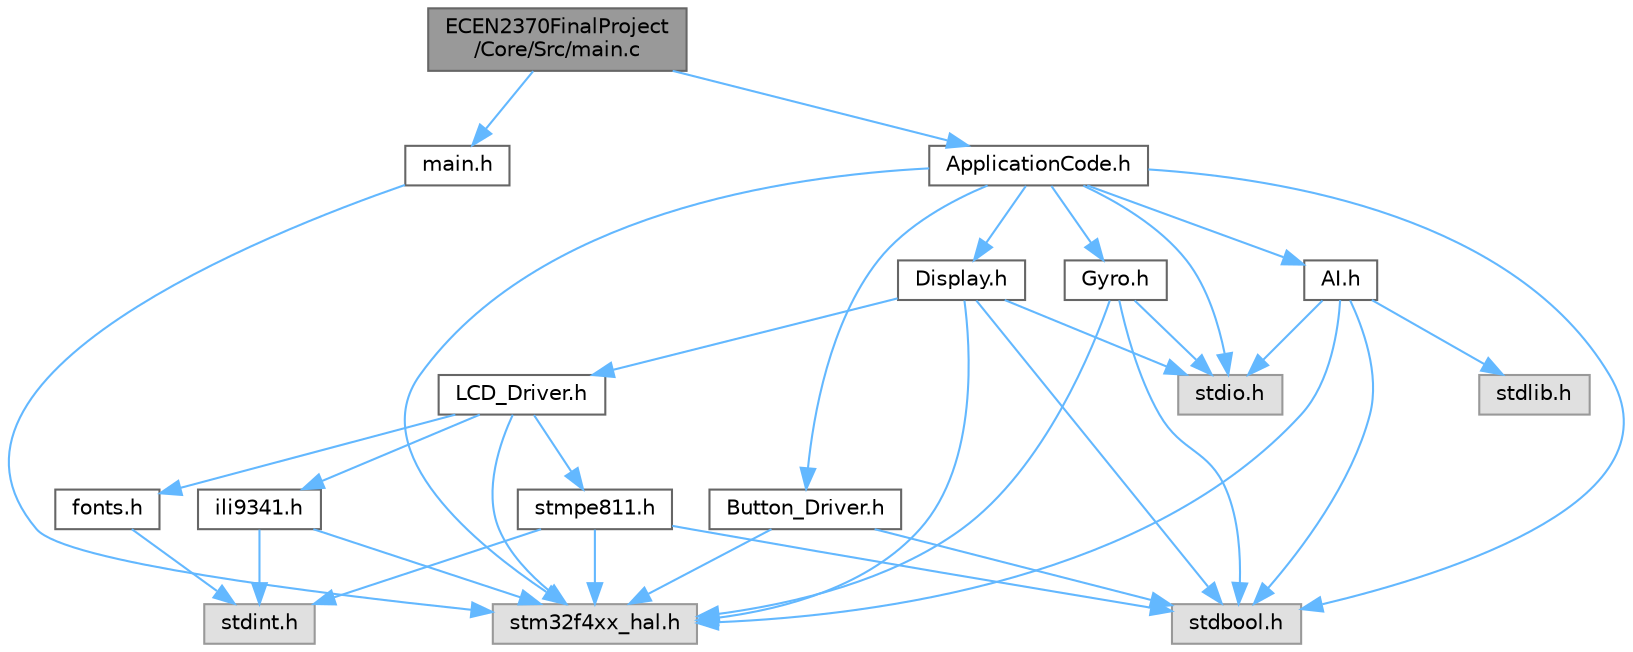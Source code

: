digraph "ECEN2370FinalProject/Core/Src/main.c"
{
 // LATEX_PDF_SIZE
  bgcolor="transparent";
  edge [fontname=Helvetica,fontsize=10,labelfontname=Helvetica,labelfontsize=10];
  node [fontname=Helvetica,fontsize=10,shape=box,height=0.2,width=0.4];
  Node1 [id="Node000001",label="ECEN2370FinalProject\l/Core/Src/main.c",height=0.2,width=0.4,color="gray40", fillcolor="grey60", style="filled", fontcolor="black",tooltip=": Main program body"];
  Node1 -> Node2 [id="edge34_Node000001_Node000002",color="steelblue1",style="solid",tooltip=" "];
  Node2 [id="Node000002",label="main.h",height=0.2,width=0.4,color="grey40", fillcolor="white", style="filled",URL="$main_8h.html",tooltip=": Header for main.c file. This file contains the common defines of the application."];
  Node2 -> Node3 [id="edge35_Node000002_Node000003",color="steelblue1",style="solid",tooltip=" "];
  Node3 [id="Node000003",label="stm32f4xx_hal.h",height=0.2,width=0.4,color="grey60", fillcolor="#E0E0E0", style="filled",tooltip=" "];
  Node1 -> Node4 [id="edge36_Node000001_Node000004",color="steelblue1",style="solid",tooltip=" "];
  Node4 [id="Node000004",label="ApplicationCode.h",height=0.2,width=0.4,color="grey40", fillcolor="white", style="filled",URL="$_application_code_8h.html",tooltip="runs the game and stores static game variables"];
  Node4 -> Node3 [id="edge37_Node000004_Node000003",color="steelblue1",style="solid",tooltip=" "];
  Node4 -> Node5 [id="edge38_Node000004_Node000005",color="steelblue1",style="solid",tooltip=" "];
  Node5 [id="Node000005",label="stdio.h",height=0.2,width=0.4,color="grey60", fillcolor="#E0E0E0", style="filled",tooltip=" "];
  Node4 -> Node6 [id="edge39_Node000004_Node000006",color="steelblue1",style="solid",tooltip=" "];
  Node6 [id="Node000006",label="stdbool.h",height=0.2,width=0.4,color="grey60", fillcolor="#E0E0E0", style="filled",tooltip=" "];
  Node4 -> Node7 [id="edge40_Node000004_Node000007",color="steelblue1",style="solid",tooltip=" "];
  Node7 [id="Node000007",label="Gyro.h",height=0.2,width=0.4,color="grey40", fillcolor="white", style="filled",URL="$_gyro_8h.html",tooltip="Driver for Gyroscope."];
  Node7 -> Node6 [id="edge41_Node000007_Node000006",color="steelblue1",style="solid",tooltip=" "];
  Node7 -> Node5 [id="edge42_Node000007_Node000005",color="steelblue1",style="solid",tooltip=" "];
  Node7 -> Node3 [id="edge43_Node000007_Node000003",color="steelblue1",style="solid",tooltip=" "];
  Node4 -> Node8 [id="edge44_Node000004_Node000008",color="steelblue1",style="solid",tooltip=" "];
  Node8 [id="Node000008",label="AI.h",height=0.2,width=0.4,color="grey40", fillcolor="white", style="filled",URL="$_a_i_8h.html",tooltip="functionality for the AI and checking the board for winners included in application code"];
  Node8 -> Node3 [id="edge45_Node000008_Node000003",color="steelblue1",style="solid",tooltip=" "];
  Node8 -> Node5 [id="edge46_Node000008_Node000005",color="steelblue1",style="solid",tooltip=" "];
  Node8 -> Node6 [id="edge47_Node000008_Node000006",color="steelblue1",style="solid",tooltip=" "];
  Node8 -> Node9 [id="edge48_Node000008_Node000009",color="steelblue1",style="solid",tooltip=" "];
  Node9 [id="Node000009",label="stdlib.h",height=0.2,width=0.4,color="grey60", fillcolor="#E0E0E0", style="filled",tooltip=" "];
  Node4 -> Node10 [id="edge49_Node000004_Node000010",color="steelblue1",style="solid",tooltip=" "];
  Node10 [id="Node000010",label="Display.h",height=0.2,width=0.4,color="grey40", fillcolor="white", style="filled",URL="$_display_8h.html",tooltip="Programs the display to output various screens."];
  Node10 -> Node3 [id="edge50_Node000010_Node000003",color="steelblue1",style="solid",tooltip=" "];
  Node10 -> Node5 [id="edge51_Node000010_Node000005",color="steelblue1",style="solid",tooltip=" "];
  Node10 -> Node6 [id="edge52_Node000010_Node000006",color="steelblue1",style="solid",tooltip=" "];
  Node10 -> Node11 [id="edge53_Node000010_Node000011",color="steelblue1",style="solid",tooltip=" "];
  Node11 [id="Node000011",label="LCD_Driver.h",height=0.2,width=0.4,color="grey40", fillcolor="white", style="filled",URL="$_l_c_d___driver_8h.html",tooltip=" "];
  Node11 -> Node3 [id="edge54_Node000011_Node000003",color="steelblue1",style="solid",tooltip=" "];
  Node11 -> Node12 [id="edge55_Node000011_Node000012",color="steelblue1",style="solid",tooltip=" "];
  Node12 [id="Node000012",label="ili9341.h",height=0.2,width=0.4,color="grey40", fillcolor="white", style="filled",URL="$ili9341_8h.html",tooltip="This file contains all the functions prototypes for the ili9341.c driver."];
  Node12 -> Node13 [id="edge56_Node000012_Node000013",color="steelblue1",style="solid",tooltip=" "];
  Node13 [id="Node000013",label="stdint.h",height=0.2,width=0.4,color="grey60", fillcolor="#E0E0E0", style="filled",tooltip=" "];
  Node12 -> Node3 [id="edge57_Node000012_Node000003",color="steelblue1",style="solid",tooltip=" "];
  Node11 -> Node14 [id="edge58_Node000011_Node000014",color="steelblue1",style="solid",tooltip=" "];
  Node14 [id="Node000014",label="fonts.h",height=0.2,width=0.4,color="grey40", fillcolor="white", style="filled",URL="$fonts_8h.html",tooltip=" "];
  Node14 -> Node13 [id="edge59_Node000014_Node000013",color="steelblue1",style="solid",tooltip=" "];
  Node11 -> Node15 [id="edge60_Node000011_Node000015",color="steelblue1",style="solid",tooltip=" "];
  Node15 [id="Node000015",label="stmpe811.h",height=0.2,width=0.4,color="grey40", fillcolor="white", style="filled",URL="$stmpe811_8h.html",tooltip=" "];
  Node15 -> Node13 [id="edge61_Node000015_Node000013",color="steelblue1",style="solid",tooltip=" "];
  Node15 -> Node6 [id="edge62_Node000015_Node000006",color="steelblue1",style="solid",tooltip=" "];
  Node15 -> Node3 [id="edge63_Node000015_Node000003",color="steelblue1",style="solid",tooltip=" "];
  Node4 -> Node16 [id="edge64_Node000004_Node000016",color="steelblue1",style="solid",tooltip=" "];
  Node16 [id="Node000016",label="Button_Driver.h",height=0.2,width=0.4,color="grey40", fillcolor="white", style="filled",URL="$_button___driver_8h.html",tooltip="Allows button functionality."];
  Node16 -> Node3 [id="edge65_Node000016_Node000003",color="steelblue1",style="solid",tooltip=" "];
  Node16 -> Node6 [id="edge66_Node000016_Node000006",color="steelblue1",style="solid",tooltip=" "];
}
